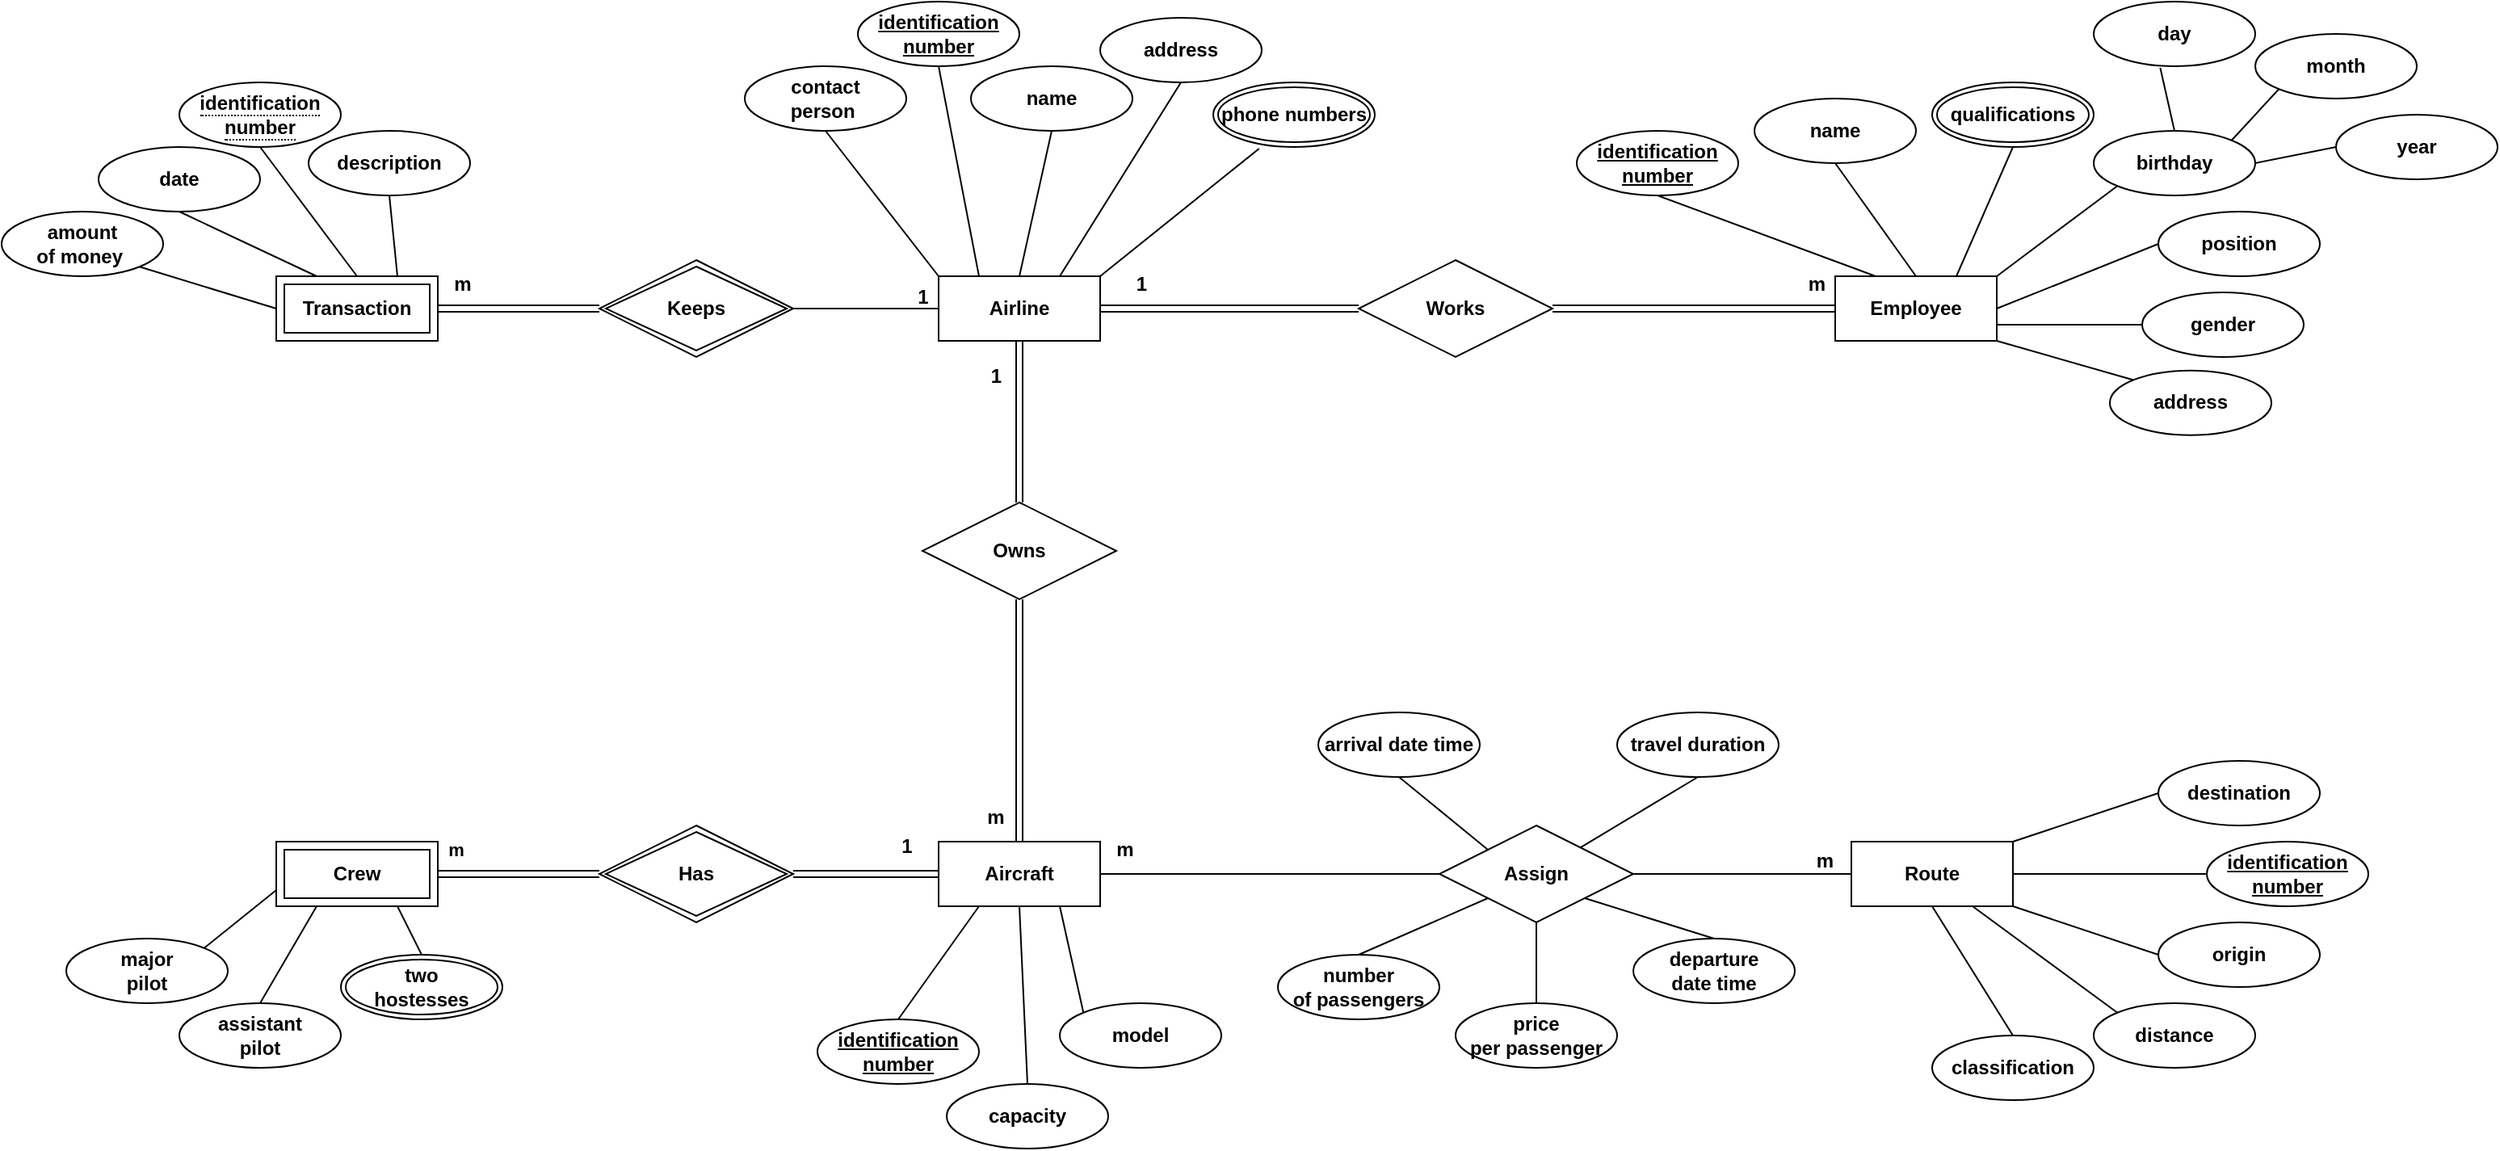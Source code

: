 <mxfile version="22.1.3" type="device">
  <diagram name="Page-1" id="7wK5zoWXar_1J-GbtPrm">
    <mxGraphModel dx="3999" dy="902" grid="1" gridSize="10" guides="1" tooltips="1" connect="1" arrows="1" fold="1" page="1" pageScale="1" pageWidth="2339" pageHeight="3300" math="0" shadow="0">
      <root>
        <mxCell id="0" />
        <mxCell id="1" parent="0" />
        <mxCell id="ZuQJrdhla16gMjKC7xCY-117" value="&lt;b&gt;Airline&lt;/b&gt;" style="whiteSpace=wrap;html=1;align=center;" parent="1" vertex="1">
          <mxGeometry x="30" y="290" width="100" height="40" as="geometry" />
        </mxCell>
        <mxCell id="ZuQJrdhla16gMjKC7xCY-118" value="&lt;b&gt;identification&lt;br&gt;number&lt;/b&gt;" style="ellipse;whiteSpace=wrap;html=1;align=center;fontStyle=4;" parent="1" vertex="1">
          <mxGeometry x="-20" y="120" width="100" height="40" as="geometry" />
        </mxCell>
        <mxCell id="ZuQJrdhla16gMjKC7xCY-120" value="&lt;b&gt;contact&lt;br&gt;person&amp;nbsp;&lt;/b&gt;" style="ellipse;whiteSpace=wrap;html=1;align=center;" parent="1" vertex="1">
          <mxGeometry x="-90" y="160" width="100" height="40" as="geometry" />
        </mxCell>
        <mxCell id="ZuQJrdhla16gMjKC7xCY-121" value="&lt;b&gt;address&lt;/b&gt;" style="ellipse;whiteSpace=wrap;html=1;align=center;" parent="1" vertex="1">
          <mxGeometry x="130" y="130" width="100" height="40" as="geometry" />
        </mxCell>
        <mxCell id="ZuQJrdhla16gMjKC7xCY-122" value="&lt;b&gt;name&lt;/b&gt;" style="ellipse;whiteSpace=wrap;html=1;align=center;" parent="1" vertex="1">
          <mxGeometry x="50" y="160" width="100" height="40" as="geometry" />
        </mxCell>
        <mxCell id="ZuQJrdhla16gMjKC7xCY-123" value="&lt;b&gt;phone numbers&lt;/b&gt;" style="ellipse;shape=doubleEllipse;margin=3;whiteSpace=wrap;html=1;align=center;" parent="1" vertex="1">
          <mxGeometry x="200" y="170" width="100" height="40" as="geometry" />
        </mxCell>
        <mxCell id="ZuQJrdhla16gMjKC7xCY-124" value="" style="endArrow=none;html=1;rounded=0;exitX=0.5;exitY=1;exitDx=0;exitDy=0;entryX=0;entryY=0;entryDx=0;entryDy=0;" parent="1" source="ZuQJrdhla16gMjKC7xCY-120" target="ZuQJrdhla16gMjKC7xCY-117" edge="1">
          <mxGeometry relative="1" as="geometry">
            <mxPoint x="350" y="330" as="sourcePoint" />
            <mxPoint x="510" y="330" as="targetPoint" />
          </mxGeometry>
        </mxCell>
        <mxCell id="ZuQJrdhla16gMjKC7xCY-125" value="" style="endArrow=none;html=1;rounded=0;exitX=0.284;exitY=1.024;exitDx=0;exitDy=0;exitPerimeter=0;entryX=1;entryY=0;entryDx=0;entryDy=0;" parent="1" source="ZuQJrdhla16gMjKC7xCY-123" target="ZuQJrdhla16gMjKC7xCY-117" edge="1">
          <mxGeometry relative="1" as="geometry">
            <mxPoint x="350" y="330" as="sourcePoint" />
            <mxPoint x="510" y="330" as="targetPoint" />
          </mxGeometry>
        </mxCell>
        <mxCell id="ZuQJrdhla16gMjKC7xCY-126" value="" style="endArrow=none;html=1;rounded=0;exitX=0.5;exitY=1;exitDx=0;exitDy=0;entryX=0.75;entryY=0;entryDx=0;entryDy=0;" parent="1" source="ZuQJrdhla16gMjKC7xCY-121" target="ZuQJrdhla16gMjKC7xCY-117" edge="1">
          <mxGeometry relative="1" as="geometry">
            <mxPoint x="350" y="330" as="sourcePoint" />
            <mxPoint x="510" y="330" as="targetPoint" />
          </mxGeometry>
        </mxCell>
        <mxCell id="ZuQJrdhla16gMjKC7xCY-127" value="" style="endArrow=none;html=1;rounded=0;exitX=0.5;exitY=1;exitDx=0;exitDy=0;entryX=0.25;entryY=0;entryDx=0;entryDy=0;" parent="1" source="ZuQJrdhla16gMjKC7xCY-118" target="ZuQJrdhla16gMjKC7xCY-117" edge="1">
          <mxGeometry relative="1" as="geometry">
            <mxPoint x="350" y="330" as="sourcePoint" />
            <mxPoint x="510" y="330" as="targetPoint" />
          </mxGeometry>
        </mxCell>
        <mxCell id="ZuQJrdhla16gMjKC7xCY-128" value="" style="endArrow=none;html=1;rounded=0;exitX=0.5;exitY=0;exitDx=0;exitDy=0;entryX=0.5;entryY=1;entryDx=0;entryDy=0;" parent="1" source="ZuQJrdhla16gMjKC7xCY-117" target="ZuQJrdhla16gMjKC7xCY-122" edge="1">
          <mxGeometry relative="1" as="geometry">
            <mxPoint x="350" y="330" as="sourcePoint" />
            <mxPoint x="510" y="330" as="targetPoint" />
          </mxGeometry>
        </mxCell>
        <mxCell id="ZuQJrdhla16gMjKC7xCY-130" value="&lt;b&gt;Employee&lt;/b&gt;" style="whiteSpace=wrap;html=1;align=center;" parent="1" vertex="1">
          <mxGeometry x="585" y="290" width="100" height="40" as="geometry" />
        </mxCell>
        <mxCell id="ZuQJrdhla16gMjKC7xCY-131" value="&lt;b&gt;identification&lt;br&gt;number&lt;/b&gt;" style="ellipse;whiteSpace=wrap;html=1;align=center;fontStyle=4;" parent="1" vertex="1">
          <mxGeometry x="425" y="200" width="100" height="40" as="geometry" />
        </mxCell>
        <mxCell id="ZuQJrdhla16gMjKC7xCY-133" value="&lt;b&gt;address&lt;/b&gt;" style="ellipse;whiteSpace=wrap;html=1;align=center;" parent="1" vertex="1">
          <mxGeometry x="755" y="348.36" width="100" height="40" as="geometry" />
        </mxCell>
        <mxCell id="ZuQJrdhla16gMjKC7xCY-134" value="&lt;b&gt;name&lt;/b&gt;" style="ellipse;whiteSpace=wrap;html=1;align=center;" parent="1" vertex="1">
          <mxGeometry x="535" y="180" width="100" height="40" as="geometry" />
        </mxCell>
        <mxCell id="ZuQJrdhla16gMjKC7xCY-137" value="" style="endArrow=none;html=1;rounded=0;exitX=0;exitY=1;exitDx=0;exitDy=0;entryX=1;entryY=0;entryDx=0;entryDy=0;" parent="1" target="ZuQJrdhla16gMjKC7xCY-130" edge="1" source="ZuQJrdhla16gMjKC7xCY-141">
          <mxGeometry relative="1" as="geometry">
            <mxPoint x="783.4" y="240.96" as="sourcePoint" />
            <mxPoint x="1065" y="340" as="targetPoint" />
          </mxGeometry>
        </mxCell>
        <mxCell id="ZuQJrdhla16gMjKC7xCY-138" value="" style="endArrow=none;html=1;rounded=0;exitX=0;exitY=0;exitDx=0;exitDy=0;entryX=1;entryY=1;entryDx=0;entryDy=0;" parent="1" source="ZuQJrdhla16gMjKC7xCY-133" target="ZuQJrdhla16gMjKC7xCY-130" edge="1">
          <mxGeometry relative="1" as="geometry">
            <mxPoint x="1015" y="518.36" as="sourcePoint" />
            <mxPoint x="780.9" y="470" as="targetPoint" />
          </mxGeometry>
        </mxCell>
        <mxCell id="ZuQJrdhla16gMjKC7xCY-139" value="" style="endArrow=none;html=1;rounded=0;exitX=0.5;exitY=1;exitDx=0;exitDy=0;entryX=0.25;entryY=0;entryDx=0;entryDy=0;" parent="1" source="ZuQJrdhla16gMjKC7xCY-131" target="ZuQJrdhla16gMjKC7xCY-130" edge="1">
          <mxGeometry relative="1" as="geometry">
            <mxPoint x="905" y="340" as="sourcePoint" />
            <mxPoint x="1065" y="340" as="targetPoint" />
          </mxGeometry>
        </mxCell>
        <mxCell id="ZuQJrdhla16gMjKC7xCY-140" value="" style="endArrow=none;html=1;rounded=0;exitX=0.5;exitY=0;exitDx=0;exitDy=0;entryX=0.5;entryY=1;entryDx=0;entryDy=0;" parent="1" source="ZuQJrdhla16gMjKC7xCY-130" target="ZuQJrdhla16gMjKC7xCY-134" edge="1">
          <mxGeometry relative="1" as="geometry">
            <mxPoint x="905" y="340" as="sourcePoint" />
            <mxPoint x="1065" y="340" as="targetPoint" />
          </mxGeometry>
        </mxCell>
        <mxCell id="ZuQJrdhla16gMjKC7xCY-141" value="&lt;b&gt;birthday&lt;/b&gt;" style="ellipse;whiteSpace=wrap;html=1;align=center;" parent="1" vertex="1">
          <mxGeometry x="745" y="200" width="100" height="40" as="geometry" />
        </mxCell>
        <mxCell id="ZuQJrdhla16gMjKC7xCY-142" value="&lt;b&gt;year&lt;/b&gt;" style="ellipse;whiteSpace=wrap;html=1;align=center;" parent="1" vertex="1">
          <mxGeometry x="895" y="190" width="100" height="40" as="geometry" />
        </mxCell>
        <mxCell id="ZuQJrdhla16gMjKC7xCY-143" value="&lt;b&gt;month&lt;/b&gt;" style="ellipse;whiteSpace=wrap;html=1;align=center;" parent="1" vertex="1">
          <mxGeometry x="845" y="140" width="100" height="40" as="geometry" />
        </mxCell>
        <mxCell id="ZuQJrdhla16gMjKC7xCY-144" value="&lt;b&gt;day&lt;/b&gt;" style="ellipse;whiteSpace=wrap;html=1;align=center;" parent="1" vertex="1">
          <mxGeometry x="745" y="120" width="100" height="40" as="geometry" />
        </mxCell>
        <mxCell id="ZuQJrdhla16gMjKC7xCY-145" value="" style="endArrow=none;html=1;rounded=0;exitX=0;exitY=0.5;exitDx=0;exitDy=0;entryX=1;entryY=0.5;entryDx=0;entryDy=0;" parent="1" source="ZuQJrdhla16gMjKC7xCY-142" target="ZuQJrdhla16gMjKC7xCY-141" edge="1">
          <mxGeometry relative="1" as="geometry">
            <mxPoint x="555" y="350" as="sourcePoint" />
            <mxPoint x="715" y="350" as="targetPoint" />
          </mxGeometry>
        </mxCell>
        <mxCell id="ZuQJrdhla16gMjKC7xCY-146" value="" style="endArrow=none;html=1;rounded=0;entryX=1;entryY=0;entryDx=0;entryDy=0;exitX=0;exitY=1;exitDx=0;exitDy=0;" parent="1" target="ZuQJrdhla16gMjKC7xCY-141" edge="1" source="ZuQJrdhla16gMjKC7xCY-143">
          <mxGeometry relative="1" as="geometry">
            <mxPoint x="865" y="150" as="sourcePoint" />
            <mxPoint x="715" y="350" as="targetPoint" />
          </mxGeometry>
        </mxCell>
        <mxCell id="ZuQJrdhla16gMjKC7xCY-147" value="" style="endArrow=none;html=1;rounded=0;exitX=0.412;exitY=1.024;exitDx=0;exitDy=0;exitPerimeter=0;entryX=0.5;entryY=0;entryDx=0;entryDy=0;" parent="1" source="ZuQJrdhla16gMjKC7xCY-144" target="ZuQJrdhla16gMjKC7xCY-141" edge="1">
          <mxGeometry relative="1" as="geometry">
            <mxPoint x="555" y="350" as="sourcePoint" />
            <mxPoint x="715" y="350" as="targetPoint" />
          </mxGeometry>
        </mxCell>
        <mxCell id="ZuQJrdhla16gMjKC7xCY-148" value="&lt;b&gt;position&lt;/b&gt;" style="ellipse;whiteSpace=wrap;html=1;align=center;" parent="1" vertex="1">
          <mxGeometry x="785" y="250" width="100" height="40" as="geometry" />
        </mxCell>
        <mxCell id="ZuQJrdhla16gMjKC7xCY-149" value="&lt;b&gt;gender&lt;/b&gt;" style="ellipse;whiteSpace=wrap;html=1;align=center;" parent="1" vertex="1">
          <mxGeometry x="775" y="300" width="100" height="40" as="geometry" />
        </mxCell>
        <mxCell id="ZuQJrdhla16gMjKC7xCY-150" value="&lt;b&gt;qualifications&lt;/b&gt;" style="ellipse;shape=doubleEllipse;margin=3;whiteSpace=wrap;html=1;align=center;" parent="1" vertex="1">
          <mxGeometry x="645" y="170" width="100" height="40" as="geometry" />
        </mxCell>
        <mxCell id="ZuQJrdhla16gMjKC7xCY-152" value="" style="endArrow=none;html=1;rounded=0;entryX=0.5;entryY=1;entryDx=0;entryDy=0;exitX=0.75;exitY=0;exitDx=0;exitDy=0;" parent="1" source="ZuQJrdhla16gMjKC7xCY-130" target="ZuQJrdhla16gMjKC7xCY-150" edge="1">
          <mxGeometry relative="1" as="geometry">
            <mxPoint x="635" y="410" as="sourcePoint" />
            <mxPoint x="435" y="460" as="targetPoint" />
          </mxGeometry>
        </mxCell>
        <mxCell id="ZuQJrdhla16gMjKC7xCY-153" value="" style="endArrow=none;html=1;rounded=0;entryX=0;entryY=0.5;entryDx=0;entryDy=0;exitX=1;exitY=0.75;exitDx=0;exitDy=0;" parent="1" source="ZuQJrdhla16gMjKC7xCY-130" target="ZuQJrdhla16gMjKC7xCY-149" edge="1">
          <mxGeometry relative="1" as="geometry">
            <mxPoint x="305" y="380" as="sourcePoint" />
            <mxPoint x="465" y="380" as="targetPoint" />
          </mxGeometry>
        </mxCell>
        <mxCell id="ZuQJrdhla16gMjKC7xCY-154" value="" style="endArrow=none;html=1;rounded=0;exitX=0;exitY=0.5;exitDx=0;exitDy=0;entryX=1;entryY=0.5;entryDx=0;entryDy=0;" parent="1" source="ZuQJrdhla16gMjKC7xCY-148" target="ZuQJrdhla16gMjKC7xCY-130" edge="1">
          <mxGeometry relative="1" as="geometry">
            <mxPoint x="305" y="380" as="sourcePoint" />
            <mxPoint x="465" y="380" as="targetPoint" />
          </mxGeometry>
        </mxCell>
        <mxCell id="ZuQJrdhla16gMjKC7xCY-156" value="&lt;b&gt;Aircraft&lt;/b&gt;" style="whiteSpace=wrap;html=1;align=center;" parent="1" vertex="1">
          <mxGeometry x="30" y="640" width="100" height="40" as="geometry" />
        </mxCell>
        <mxCell id="ZuQJrdhla16gMjKC7xCY-157" value="&lt;b&gt;identification&lt;br&gt;number&lt;/b&gt;" style="ellipse;whiteSpace=wrap;html=1;align=center;fontStyle=4;" parent="1" vertex="1">
          <mxGeometry x="-45" y="750" width="100" height="40" as="geometry" />
        </mxCell>
        <mxCell id="ZuQJrdhla16gMjKC7xCY-159" value="&lt;b&gt;model&lt;/b&gt;" style="ellipse;whiteSpace=wrap;html=1;align=center;" parent="1" vertex="1">
          <mxGeometry x="105" y="740" width="100" height="40" as="geometry" />
        </mxCell>
        <mxCell id="ZuQJrdhla16gMjKC7xCY-160" value="&lt;b&gt;capacity&lt;/b&gt;" style="ellipse;whiteSpace=wrap;html=1;align=center;" parent="1" vertex="1">
          <mxGeometry x="35" y="790" width="100" height="40" as="geometry" />
        </mxCell>
        <mxCell id="ZuQJrdhla16gMjKC7xCY-164" value="" style="endArrow=none;html=1;rounded=0;exitX=0;exitY=0;exitDx=0;exitDy=0;entryX=0.75;entryY=1;entryDx=0;entryDy=0;" parent="1" source="ZuQJrdhla16gMjKC7xCY-159" target="ZuQJrdhla16gMjKC7xCY-156" edge="1">
          <mxGeometry relative="1" as="geometry">
            <mxPoint x="350" y="680" as="sourcePoint" />
            <mxPoint x="510" y="680" as="targetPoint" />
          </mxGeometry>
        </mxCell>
        <mxCell id="ZuQJrdhla16gMjKC7xCY-165" value="" style="endArrow=none;html=1;rounded=0;exitX=0.5;exitY=0;exitDx=0;exitDy=0;entryX=0.25;entryY=1;entryDx=0;entryDy=0;" parent="1" source="ZuQJrdhla16gMjKC7xCY-157" target="ZuQJrdhla16gMjKC7xCY-156" edge="1">
          <mxGeometry relative="1" as="geometry">
            <mxPoint x="350" y="680" as="sourcePoint" />
            <mxPoint x="510" y="680" as="targetPoint" />
          </mxGeometry>
        </mxCell>
        <mxCell id="ZuQJrdhla16gMjKC7xCY-166" value="" style="endArrow=none;html=1;rounded=0;exitX=0.5;exitY=1;exitDx=0;exitDy=0;entryX=0.5;entryY=0;entryDx=0;entryDy=0;" parent="1" source="ZuQJrdhla16gMjKC7xCY-156" target="ZuQJrdhla16gMjKC7xCY-160" edge="1">
          <mxGeometry relative="1" as="geometry">
            <mxPoint x="350" y="680" as="sourcePoint" />
            <mxPoint x="510" y="680" as="targetPoint" />
          </mxGeometry>
        </mxCell>
        <mxCell id="ZuQJrdhla16gMjKC7xCY-167" value="&lt;b&gt;Owns&lt;/b&gt;" style="shape=rhombus;perimeter=rhombusPerimeter;whiteSpace=wrap;html=1;align=center;" parent="1" vertex="1">
          <mxGeometry x="20" y="430" width="120" height="60" as="geometry" />
        </mxCell>
        <mxCell id="ZuQJrdhla16gMjKC7xCY-168" value="" style="shape=link;html=1;rounded=0;entryX=0.5;entryY=0;entryDx=0;entryDy=0;exitX=0.5;exitY=1;exitDx=0;exitDy=0;" parent="1" source="ZuQJrdhla16gMjKC7xCY-167" target="ZuQJrdhla16gMjKC7xCY-156" edge="1">
          <mxGeometry relative="1" as="geometry">
            <mxPoint x="90" y="430" as="sourcePoint" />
            <mxPoint x="250" y="430" as="targetPoint" />
          </mxGeometry>
        </mxCell>
        <mxCell id="ZuQJrdhla16gMjKC7xCY-170" value="" style="shape=link;html=1;rounded=0;exitX=0.5;exitY=0;exitDx=0;exitDy=0;" parent="1" source="ZuQJrdhla16gMjKC7xCY-167" target="ZuQJrdhla16gMjKC7xCY-117" edge="1">
          <mxGeometry relative="1" as="geometry">
            <mxPoint x="40" y="410" as="sourcePoint" />
            <mxPoint x="90" y="450" as="targetPoint" />
          </mxGeometry>
        </mxCell>
        <mxCell id="ZuQJrdhla16gMjKC7xCY-171" value="&lt;b&gt;1&lt;/b&gt;" style="resizable=0;html=1;whiteSpace=wrap;align=right;verticalAlign=bottom;" parent="ZuQJrdhla16gMjKC7xCY-170" connectable="0" vertex="1">
          <mxGeometry x="1" relative="1" as="geometry">
            <mxPoint x="-10" y="30" as="offset" />
          </mxGeometry>
        </mxCell>
        <mxCell id="ZuQJrdhla16gMjKC7xCY-173" value="&lt;b&gt;Works&lt;/b&gt;" style="shape=rhombus;perimeter=rhombusPerimeter;whiteSpace=wrap;html=1;align=center;" parent="1" vertex="1">
          <mxGeometry x="290" y="280" width="120" height="60" as="geometry" />
        </mxCell>
        <mxCell id="ZuQJrdhla16gMjKC7xCY-174" value="&lt;b&gt;Route&lt;/b&gt;" style="whiteSpace=wrap;html=1;align=center;" parent="1" vertex="1">
          <mxGeometry x="595" y="640" width="100" height="40" as="geometry" />
        </mxCell>
        <mxCell id="ZuQJrdhla16gMjKC7xCY-175" value="&lt;b&gt;destination&lt;/b&gt;" style="ellipse;whiteSpace=wrap;html=1;align=center;" parent="1" vertex="1">
          <mxGeometry x="785" y="590" width="100" height="40" as="geometry" />
        </mxCell>
        <mxCell id="ZuQJrdhla16gMjKC7xCY-176" value="&lt;b&gt;origin&lt;/b&gt;" style="ellipse;whiteSpace=wrap;html=1;align=center;" parent="1" vertex="1">
          <mxGeometry x="785" y="690" width="100" height="40" as="geometry" />
        </mxCell>
        <mxCell id="ZuQJrdhla16gMjKC7xCY-177" value="" style="endArrow=none;html=1;rounded=0;exitX=0;exitY=0.5;exitDx=0;exitDy=0;entryX=1;entryY=0;entryDx=0;entryDy=0;" parent="1" source="ZuQJrdhla16gMjKC7xCY-175" target="ZuQJrdhla16gMjKC7xCY-174" edge="1">
          <mxGeometry relative="1" as="geometry">
            <mxPoint x="915" y="670" as="sourcePoint" />
            <mxPoint x="1075" y="670" as="targetPoint" />
          </mxGeometry>
        </mxCell>
        <mxCell id="ZuQJrdhla16gMjKC7xCY-178" value="" style="endArrow=none;html=1;rounded=0;exitX=0;exitY=0.5;exitDx=0;exitDy=0;entryX=1;entryY=0.5;entryDx=0;entryDy=0;" parent="1" source="ZuQJrdhla16gMjKC7xCY-181" target="ZuQJrdhla16gMjKC7xCY-174" edge="1">
          <mxGeometry relative="1" as="geometry">
            <mxPoint x="885" y="780" as="sourcePoint" />
            <mxPoint x="945" y="720" as="targetPoint" />
          </mxGeometry>
        </mxCell>
        <mxCell id="ZuQJrdhla16gMjKC7xCY-179" value="" style="endArrow=none;html=1;rounded=0;entryX=0;entryY=0.5;entryDx=0;entryDy=0;exitX=1;exitY=1;exitDx=0;exitDy=0;" parent="1" source="ZuQJrdhla16gMjKC7xCY-174" target="ZuQJrdhla16gMjKC7xCY-176" edge="1">
          <mxGeometry relative="1" as="geometry">
            <mxPoint x="735" y="710" as="sourcePoint" />
            <mxPoint x="1075" y="670" as="targetPoint" />
          </mxGeometry>
        </mxCell>
        <mxCell id="ZuQJrdhla16gMjKC7xCY-181" value="&lt;b&gt;identification&lt;br&gt;number&lt;/b&gt;" style="ellipse;whiteSpace=wrap;html=1;align=center;fontStyle=4;" parent="1" vertex="1">
          <mxGeometry x="815" y="640" width="100" height="40" as="geometry" />
        </mxCell>
        <mxCell id="ZuQJrdhla16gMjKC7xCY-182" value="&lt;b&gt;classification&lt;/b&gt;" style="ellipse;whiteSpace=wrap;html=1;align=center;" parent="1" vertex="1">
          <mxGeometry x="645" y="760" width="100" height="40" as="geometry" />
        </mxCell>
        <mxCell id="ZuQJrdhla16gMjKC7xCY-183" value="&lt;b&gt;distance&lt;/b&gt;" style="ellipse;whiteSpace=wrap;html=1;align=center;" parent="1" vertex="1">
          <mxGeometry x="745" y="740" width="100" height="40" as="geometry" />
        </mxCell>
        <mxCell id="ZuQJrdhla16gMjKC7xCY-184" value="" style="endArrow=none;html=1;rounded=0;entryX=0;entryY=0;entryDx=0;entryDy=0;exitX=0.75;exitY=1;exitDx=0;exitDy=0;" parent="1" source="ZuQJrdhla16gMjKC7xCY-174" target="ZuQJrdhla16gMjKC7xCY-183" edge="1">
          <mxGeometry relative="1" as="geometry">
            <mxPoint x="745" y="840" as="sourcePoint" />
            <mxPoint x="455" y="740" as="targetPoint" />
          </mxGeometry>
        </mxCell>
        <mxCell id="ZuQJrdhla16gMjKC7xCY-185" value="" style="endArrow=none;html=1;rounded=0;entryX=0.5;entryY=0;entryDx=0;entryDy=0;exitX=0.5;exitY=1;exitDx=0;exitDy=0;" parent="1" source="ZuQJrdhla16gMjKC7xCY-174" target="ZuQJrdhla16gMjKC7xCY-182" edge="1">
          <mxGeometry relative="1" as="geometry">
            <mxPoint x="525" y="880" as="sourcePoint" />
            <mxPoint x="235" y="800" as="targetPoint" />
          </mxGeometry>
        </mxCell>
        <mxCell id="ZuQJrdhla16gMjKC7xCY-186" value="&lt;b&gt;Assign&lt;/b&gt;" style="shape=rhombus;perimeter=rhombusPerimeter;whiteSpace=wrap;html=1;align=center;" parent="1" vertex="1">
          <mxGeometry x="340" y="630" width="120" height="60" as="geometry" />
        </mxCell>
        <mxCell id="ZuQJrdhla16gMjKC7xCY-187" value="" style="endArrow=none;html=1;rounded=0;entryX=0;entryY=0.5;entryDx=0;entryDy=0;exitX=1;exitY=0.5;exitDx=0;exitDy=0;" parent="1" source="ZuQJrdhla16gMjKC7xCY-186" target="ZuQJrdhla16gMjKC7xCY-174" edge="1">
          <mxGeometry relative="1" as="geometry">
            <mxPoint x="390" y="570" as="sourcePoint" />
            <mxPoint x="550" y="570" as="targetPoint" />
          </mxGeometry>
        </mxCell>
        <mxCell id="ZuQJrdhla16gMjKC7xCY-188" value="&lt;b&gt;m&lt;/b&gt;" style="resizable=0;html=1;whiteSpace=wrap;align=right;verticalAlign=bottom;" parent="ZuQJrdhla16gMjKC7xCY-187" connectable="0" vertex="1">
          <mxGeometry x="1" relative="1" as="geometry">
            <mxPoint x="-10" as="offset" />
          </mxGeometry>
        </mxCell>
        <mxCell id="ZuQJrdhla16gMjKC7xCY-189" value="" style="endArrow=none;html=1;rounded=0;exitX=1;exitY=0.5;exitDx=0;exitDy=0;entryX=0;entryY=0.5;entryDx=0;entryDy=0;" parent="1" source="ZuQJrdhla16gMjKC7xCY-156" target="ZuQJrdhla16gMjKC7xCY-186" edge="1">
          <mxGeometry relative="1" as="geometry">
            <mxPoint x="530" y="570" as="sourcePoint" />
            <mxPoint x="690" y="570" as="targetPoint" />
          </mxGeometry>
        </mxCell>
        <mxCell id="ZuQJrdhla16gMjKC7xCY-193" value="&lt;b&gt;price&lt;br&gt;per passenger&lt;/b&gt;" style="ellipse;whiteSpace=wrap;html=1;align=center;" parent="1" vertex="1">
          <mxGeometry x="350" y="740" width="100" height="40" as="geometry" />
        </mxCell>
        <mxCell id="ZuQJrdhla16gMjKC7xCY-194" value="&lt;b&gt;arrival date time&lt;/b&gt;" style="ellipse;whiteSpace=wrap;html=1;align=center;" parent="1" vertex="1">
          <mxGeometry x="265" y="560" width="100" height="40" as="geometry" />
        </mxCell>
        <mxCell id="ZuQJrdhla16gMjKC7xCY-195" value="&lt;b&gt;departure&lt;br&gt;date time&lt;/b&gt;" style="ellipse;whiteSpace=wrap;html=1;align=center;" parent="1" vertex="1">
          <mxGeometry x="460" y="700" width="100" height="40" as="geometry" />
        </mxCell>
        <mxCell id="ZuQJrdhla16gMjKC7xCY-196" value="&lt;b&gt;number&lt;br&gt;of passengers&lt;/b&gt;" style="ellipse;whiteSpace=wrap;html=1;align=center;" parent="1" vertex="1">
          <mxGeometry x="240" y="710" width="100" height="40" as="geometry" />
        </mxCell>
        <mxCell id="ZuQJrdhla16gMjKC7xCY-198" value="&lt;b&gt;travel duration&lt;/b&gt;" style="ellipse;whiteSpace=wrap;html=1;align=center;" parent="1" vertex="1">
          <mxGeometry x="450" y="560" width="100" height="40" as="geometry" />
        </mxCell>
        <mxCell id="ZuQJrdhla16gMjKC7xCY-203" value="" style="endArrow=none;html=1;rounded=0;exitX=0.5;exitY=1;exitDx=0;exitDy=0;entryX=0;entryY=0;entryDx=0;entryDy=0;" parent="1" source="ZuQJrdhla16gMjKC7xCY-194" target="ZuQJrdhla16gMjKC7xCY-186" edge="1">
          <mxGeometry relative="1" as="geometry">
            <mxPoint x="370" y="610" as="sourcePoint" />
            <mxPoint x="530" y="610" as="targetPoint" />
          </mxGeometry>
        </mxCell>
        <mxCell id="ZuQJrdhla16gMjKC7xCY-204" value="" style="endArrow=none;html=1;rounded=0;exitX=0.5;exitY=0;exitDx=0;exitDy=0;entryX=0;entryY=1;entryDx=0;entryDy=0;" parent="1" source="ZuQJrdhla16gMjKC7xCY-196" target="ZuQJrdhla16gMjKC7xCY-186" edge="1">
          <mxGeometry relative="1" as="geometry">
            <mxPoint x="370" y="610" as="sourcePoint" />
            <mxPoint x="530" y="610" as="targetPoint" />
          </mxGeometry>
        </mxCell>
        <mxCell id="ZuQJrdhla16gMjKC7xCY-205" value="" style="endArrow=none;html=1;rounded=0;entryX=0.5;entryY=0;entryDx=0;entryDy=0;exitX=0.5;exitY=1;exitDx=0;exitDy=0;" parent="1" source="ZuQJrdhla16gMjKC7xCY-186" target="ZuQJrdhla16gMjKC7xCY-193" edge="1">
          <mxGeometry relative="1" as="geometry">
            <mxPoint x="370" y="610" as="sourcePoint" />
            <mxPoint x="530" y="610" as="targetPoint" />
          </mxGeometry>
        </mxCell>
        <mxCell id="ZuQJrdhla16gMjKC7xCY-206" value="" style="endArrow=none;html=1;rounded=0;entryX=0.5;entryY=0;entryDx=0;entryDy=0;exitX=1;exitY=1;exitDx=0;exitDy=0;" parent="1" source="ZuQJrdhla16gMjKC7xCY-186" target="ZuQJrdhla16gMjKC7xCY-195" edge="1">
          <mxGeometry relative="1" as="geometry">
            <mxPoint x="370" y="610" as="sourcePoint" />
            <mxPoint x="530" y="610" as="targetPoint" />
          </mxGeometry>
        </mxCell>
        <mxCell id="ZuQJrdhla16gMjKC7xCY-207" value="" style="endArrow=none;html=1;rounded=0;entryX=0.5;entryY=1;entryDx=0;entryDy=0;" parent="1" source="ZuQJrdhla16gMjKC7xCY-186" target="ZuQJrdhla16gMjKC7xCY-198" edge="1">
          <mxGeometry relative="1" as="geometry">
            <mxPoint x="370" y="610" as="sourcePoint" />
            <mxPoint x="530" y="610" as="targetPoint" />
          </mxGeometry>
        </mxCell>
        <mxCell id="ZuQJrdhla16gMjKC7xCY-209" value="&lt;b&gt;Crew&lt;/b&gt;" style="shape=ext;margin=3;double=1;whiteSpace=wrap;html=1;align=center;" parent="1" vertex="1">
          <mxGeometry x="-380" y="640" width="100" height="40" as="geometry" />
        </mxCell>
        <mxCell id="ZuQJrdhla16gMjKC7xCY-211" value="&lt;b&gt;assistant&lt;br&gt;pilot&lt;/b&gt;" style="ellipse;whiteSpace=wrap;html=1;align=center;" parent="1" vertex="1">
          <mxGeometry x="-440" y="740" width="100" height="40" as="geometry" />
        </mxCell>
        <mxCell id="ZuQJrdhla16gMjKC7xCY-212" value="&lt;b&gt;major&lt;br&gt;pilot&lt;/b&gt;" style="ellipse;whiteSpace=wrap;html=1;align=center;" parent="1" vertex="1">
          <mxGeometry x="-510" y="700" width="100" height="40" as="geometry" />
        </mxCell>
        <mxCell id="ZuQJrdhla16gMjKC7xCY-213" value="&lt;b&gt;Has&lt;/b&gt;" style="shape=rhombus;double=1;perimeter=rhombusPerimeter;whiteSpace=wrap;html=1;align=center;" parent="1" vertex="1">
          <mxGeometry x="-180" y="630" width="120" height="60" as="geometry" />
        </mxCell>
        <mxCell id="ZuQJrdhla16gMjKC7xCY-214" value="&lt;b&gt;two&lt;br&gt;hostesses&lt;/b&gt;" style="ellipse;shape=doubleEllipse;margin=3;whiteSpace=wrap;html=1;align=center;" parent="1" vertex="1">
          <mxGeometry x="-340" y="710" width="100" height="40" as="geometry" />
        </mxCell>
        <mxCell id="ZuQJrdhla16gMjKC7xCY-216" value="" style="endArrow=none;html=1;rounded=0;exitX=0;exitY=0.75;exitDx=0;exitDy=0;entryX=1;entryY=0;entryDx=0;entryDy=0;" parent="1" source="ZuQJrdhla16gMjKC7xCY-209" target="ZuQJrdhla16gMjKC7xCY-212" edge="1">
          <mxGeometry relative="1" as="geometry">
            <mxPoint x="-80" y="640" as="sourcePoint" />
            <mxPoint x="80" y="640" as="targetPoint" />
          </mxGeometry>
        </mxCell>
        <mxCell id="ZuQJrdhla16gMjKC7xCY-217" value="" style="endArrow=none;html=1;rounded=0;exitX=0.25;exitY=1;exitDx=0;exitDy=0;entryX=0.5;entryY=0;entryDx=0;entryDy=0;" parent="1" source="ZuQJrdhla16gMjKC7xCY-209" target="ZuQJrdhla16gMjKC7xCY-211" edge="1">
          <mxGeometry relative="1" as="geometry">
            <mxPoint x="-80" y="640" as="sourcePoint" />
            <mxPoint x="80" y="640" as="targetPoint" />
          </mxGeometry>
        </mxCell>
        <mxCell id="ZuQJrdhla16gMjKC7xCY-218" value="" style="endArrow=none;html=1;rounded=0;exitX=0.75;exitY=1;exitDx=0;exitDy=0;entryX=0.5;entryY=0;entryDx=0;entryDy=0;" parent="1" source="ZuQJrdhla16gMjKC7xCY-209" target="ZuQJrdhla16gMjKC7xCY-214" edge="1">
          <mxGeometry relative="1" as="geometry">
            <mxPoint x="-80" y="640" as="sourcePoint" />
            <mxPoint x="80" y="640" as="targetPoint" />
          </mxGeometry>
        </mxCell>
        <mxCell id="ZuQJrdhla16gMjKC7xCY-224" value="" style="shape=link;html=1;rounded=0;entryX=0;entryY=0.5;entryDx=0;entryDy=0;exitX=1;exitY=0.5;exitDx=0;exitDy=0;" parent="1" source="ZuQJrdhla16gMjKC7xCY-213" target="ZuQJrdhla16gMjKC7xCY-156" edge="1">
          <mxGeometry relative="1" as="geometry">
            <mxPoint x="-170" y="640" as="sourcePoint" />
            <mxPoint x="-10" y="640" as="targetPoint" />
          </mxGeometry>
        </mxCell>
        <mxCell id="ZuQJrdhla16gMjKC7xCY-226" value="" style="shape=link;html=1;rounded=0;entryX=1;entryY=0.5;entryDx=0;entryDy=0;exitX=0;exitY=0.5;exitDx=0;exitDy=0;" parent="1" source="ZuQJrdhla16gMjKC7xCY-213" target="ZuQJrdhla16gMjKC7xCY-209" edge="1">
          <mxGeometry relative="1" as="geometry">
            <mxPoint x="-70" y="600" as="sourcePoint" />
            <mxPoint x="-280" y="590" as="targetPoint" />
          </mxGeometry>
        </mxCell>
        <mxCell id="rkUKMQ61AvtSGf5g1PPa-8" value="&lt;b&gt;m&lt;/b&gt;" style="edgeLabel;html=1;align=center;verticalAlign=middle;resizable=0;points=[];" vertex="1" connectable="0" parent="ZuQJrdhla16gMjKC7xCY-226">
          <mxGeometry x="0.45" y="-13" relative="1" as="geometry">
            <mxPoint x="-17" y="-2" as="offset" />
          </mxGeometry>
        </mxCell>
        <mxCell id="ZuQJrdhla16gMjKC7xCY-228" value="" style="shape=link;html=1;rounded=0;exitX=0;exitY=0.5;exitDx=0;exitDy=0;entryX=1;entryY=0.5;entryDx=0;entryDy=0;" parent="1" source="ZuQJrdhla16gMjKC7xCY-173" target="ZuQJrdhla16gMjKC7xCY-117" edge="1">
          <mxGeometry relative="1" as="geometry">
            <mxPoint x="510" y="380" as="sourcePoint" />
            <mxPoint x="670" y="380" as="targetPoint" />
          </mxGeometry>
        </mxCell>
        <mxCell id="ZuQJrdhla16gMjKC7xCY-229" value="&lt;b&gt;1&lt;/b&gt;" style="resizable=0;html=1;whiteSpace=wrap;align=right;verticalAlign=bottom;" parent="ZuQJrdhla16gMjKC7xCY-228" connectable="0" vertex="1">
          <mxGeometry x="1" relative="1" as="geometry">
            <mxPoint x="30" y="-7" as="offset" />
          </mxGeometry>
        </mxCell>
        <mxCell id="ZuQJrdhla16gMjKC7xCY-230" value="" style="shape=link;html=1;rounded=0;entryX=0;entryY=0.5;entryDx=0;entryDy=0;exitX=1;exitY=0.5;exitDx=0;exitDy=0;" parent="1" source="ZuQJrdhla16gMjKC7xCY-173" target="ZuQJrdhla16gMjKC7xCY-130" edge="1">
          <mxGeometry relative="1" as="geometry">
            <mxPoint x="395" y="440" as="sourcePoint" />
            <mxPoint x="585" y="450" as="targetPoint" />
          </mxGeometry>
        </mxCell>
        <mxCell id="ZuQJrdhla16gMjKC7xCY-231" value="&lt;blockquote style=&quot;margin: 0 0 0 40px; border: none; padding: 0px;&quot;&gt;&lt;b&gt;m&lt;/b&gt;&lt;/blockquote&gt;" style="resizable=0;html=1;whiteSpace=wrap;align=right;verticalAlign=bottom;" parent="ZuQJrdhla16gMjKC7xCY-230" connectable="0" vertex="1">
          <mxGeometry x="1" relative="1" as="geometry">
            <mxPoint x="-5" y="-7" as="offset" />
          </mxGeometry>
        </mxCell>
        <mxCell id="ZuQJrdhla16gMjKC7xCY-232" value="&lt;b&gt;Transaction&lt;/b&gt;" style="shape=ext;margin=3;double=1;whiteSpace=wrap;html=1;align=center;" parent="1" vertex="1">
          <mxGeometry x="-380" y="290" width="100" height="40" as="geometry" />
        </mxCell>
        <mxCell id="ZuQJrdhla16gMjKC7xCY-234" value="&lt;b&gt;description&lt;/b&gt;" style="ellipse;whiteSpace=wrap;html=1;align=center;" parent="1" vertex="1">
          <mxGeometry x="-360" y="200" width="100" height="40" as="geometry" />
        </mxCell>
        <mxCell id="ZuQJrdhla16gMjKC7xCY-235" value="&lt;b&gt;date&lt;/b&gt;" style="ellipse;whiteSpace=wrap;html=1;align=center;" parent="1" vertex="1">
          <mxGeometry x="-490" y="210" width="100" height="40" as="geometry" />
        </mxCell>
        <mxCell id="ZuQJrdhla16gMjKC7xCY-236" value="&lt;b&gt;amount&lt;br&gt;of money&amp;nbsp;&lt;/b&gt;" style="ellipse;whiteSpace=wrap;html=1;align=center;" parent="1" vertex="1">
          <mxGeometry x="-550" y="250" width="100" height="40" as="geometry" />
        </mxCell>
        <mxCell id="ZuQJrdhla16gMjKC7xCY-237" value="" style="endArrow=none;html=1;rounded=0;entryX=0.5;entryY=1;entryDx=0;entryDy=0;exitX=0.75;exitY=0;exitDx=0;exitDy=0;" parent="1" source="ZuQJrdhla16gMjKC7xCY-232" target="ZuQJrdhla16gMjKC7xCY-234" edge="1">
          <mxGeometry relative="1" as="geometry">
            <mxPoint x="-290" y="250" as="sourcePoint" />
            <mxPoint x="-140" y="550" as="targetPoint" />
          </mxGeometry>
        </mxCell>
        <mxCell id="ZuQJrdhla16gMjKC7xCY-238" value="" style="endArrow=none;html=1;rounded=0;entryX=1;entryY=1;entryDx=0;entryDy=0;exitX=0;exitY=0.5;exitDx=0;exitDy=0;" parent="1" source="ZuQJrdhla16gMjKC7xCY-232" target="ZuQJrdhla16gMjKC7xCY-236" edge="1">
          <mxGeometry relative="1" as="geometry">
            <mxPoint x="-420" y="300" as="sourcePoint" />
            <mxPoint x="-140" y="550" as="targetPoint" />
            <Array as="points" />
          </mxGeometry>
        </mxCell>
        <mxCell id="ZuQJrdhla16gMjKC7xCY-239" value="" style="endArrow=none;html=1;rounded=0;entryX=0.5;entryY=1;entryDx=0;entryDy=0;exitX=0.25;exitY=0;exitDx=0;exitDy=0;" parent="1" source="ZuQJrdhla16gMjKC7xCY-232" target="ZuQJrdhla16gMjKC7xCY-235" edge="1">
          <mxGeometry relative="1" as="geometry">
            <mxPoint x="-370" y="260" as="sourcePoint" />
            <mxPoint x="-140" y="550" as="targetPoint" />
          </mxGeometry>
        </mxCell>
        <mxCell id="ZuQJrdhla16gMjKC7xCY-240" value="" style="endArrow=none;html=1;rounded=0;exitX=0.5;exitY=1;exitDx=0;exitDy=0;entryX=0.5;entryY=0;entryDx=0;entryDy=0;" parent="1" source="rkUKMQ61AvtSGf5g1PPa-4" target="ZuQJrdhla16gMjKC7xCY-232" edge="1">
          <mxGeometry relative="1" as="geometry">
            <mxPoint x="-380" y="200" as="sourcePoint" />
            <mxPoint x="-340" y="240" as="targetPoint" />
          </mxGeometry>
        </mxCell>
        <mxCell id="ZuQJrdhla16gMjKC7xCY-241" value="&lt;b&gt;Keeps&lt;/b&gt;" style="shape=rhombus;double=1;perimeter=rhombusPerimeter;whiteSpace=wrap;html=1;align=center;" parent="1" vertex="1">
          <mxGeometry x="-180" y="280" width="120" height="60" as="geometry" />
        </mxCell>
        <mxCell id="ZuQJrdhla16gMjKC7xCY-244" value="" style="endArrow=none;html=1;rounded=0;exitX=0;exitY=0.5;exitDx=0;exitDy=0;entryX=1;entryY=0.5;entryDx=0;entryDy=0;" parent="1" target="ZuQJrdhla16gMjKC7xCY-241" edge="1" source="ZuQJrdhla16gMjKC7xCY-117">
          <mxGeometry relative="1" as="geometry">
            <mxPoint x="150" y="430" as="sourcePoint" />
            <mxPoint x="-50" y="310" as="targetPoint" />
          </mxGeometry>
        </mxCell>
        <mxCell id="ZuQJrdhla16gMjKC7xCY-245" value="" style="shape=link;html=1;rounded=0;exitX=0;exitY=0.5;exitDx=0;exitDy=0;entryX=1;entryY=0.5;entryDx=0;entryDy=0;" parent="1" target="ZuQJrdhla16gMjKC7xCY-232" edge="1" source="ZuQJrdhla16gMjKC7xCY-241">
          <mxGeometry relative="1" as="geometry">
            <mxPoint x="-440" y="530" as="sourcePoint" />
            <mxPoint x="-270" y="310" as="targetPoint" />
          </mxGeometry>
        </mxCell>
        <mxCell id="rkUKMQ61AvtSGf5g1PPa-2" style="edgeStyle=orthogonalEdgeStyle;rounded=0;orthogonalLoop=1;jettySize=auto;html=1;exitX=0.5;exitY=1;exitDx=0;exitDy=0;" edge="1" parent="1" source="ZuQJrdhla16gMjKC7xCY-232" target="ZuQJrdhla16gMjKC7xCY-232">
          <mxGeometry relative="1" as="geometry" />
        </mxCell>
        <mxCell id="rkUKMQ61AvtSGf5g1PPa-4" value="&lt;span style=&quot;border-bottom: 1px dotted&quot;&gt;&lt;b&gt;identification number&lt;/b&gt;&lt;/span&gt;" style="ellipse;whiteSpace=wrap;html=1;align=center;" vertex="1" parent="1">
          <mxGeometry x="-440" y="170" width="100" height="40" as="geometry" />
        </mxCell>
        <mxCell id="rkUKMQ61AvtSGf5g1PPa-5" value="&lt;b&gt;m&lt;/b&gt;" style="text;html=1;align=center;verticalAlign=middle;resizable=0;points=[];autosize=1;strokeColor=none;fillColor=none;" vertex="1" parent="1">
          <mxGeometry x="130" y="630" width="30" height="30" as="geometry" />
        </mxCell>
        <mxCell id="rkUKMQ61AvtSGf5g1PPa-6" value="&lt;b&gt;m&lt;/b&gt;" style="text;html=1;align=center;verticalAlign=middle;resizable=0;points=[];autosize=1;strokeColor=none;fillColor=none;" vertex="1" parent="1">
          <mxGeometry x="50" y="610" width="30" height="30" as="geometry" />
        </mxCell>
        <mxCell id="rkUKMQ61AvtSGf5g1PPa-7" value="&lt;b&gt;1&lt;/b&gt;" style="text;html=1;align=center;verticalAlign=middle;resizable=0;points=[];autosize=1;strokeColor=none;fillColor=none;" vertex="1" parent="1">
          <mxGeometry x="-5" y="628" width="30" height="30" as="geometry" />
        </mxCell>
        <mxCell id="rkUKMQ61AvtSGf5g1PPa-9" value="&lt;b&gt;1&lt;/b&gt;" style="text;html=1;align=center;verticalAlign=middle;resizable=0;points=[];autosize=1;strokeColor=none;fillColor=none;" vertex="1" parent="1">
          <mxGeometry x="5" y="288" width="30" height="30" as="geometry" />
        </mxCell>
        <mxCell id="rkUKMQ61AvtSGf5g1PPa-10" value="&lt;b&gt;m&lt;/b&gt;" style="text;html=1;align=center;verticalAlign=middle;resizable=0;points=[];autosize=1;strokeColor=none;fillColor=none;" vertex="1" parent="1">
          <mxGeometry x="-280" y="280" width="30" height="30" as="geometry" />
        </mxCell>
      </root>
    </mxGraphModel>
  </diagram>
</mxfile>
